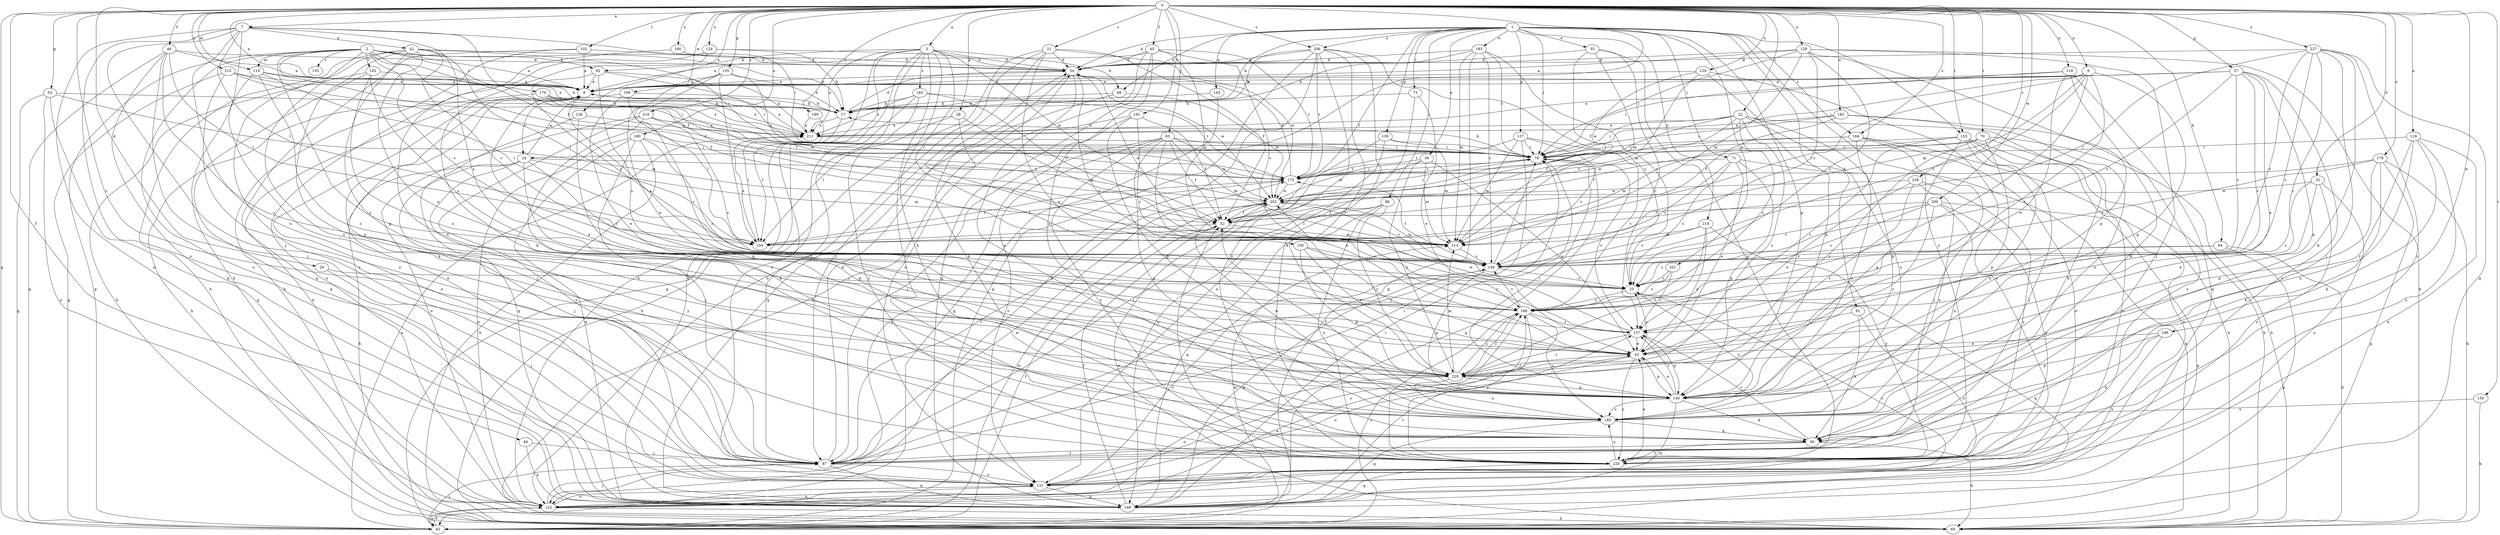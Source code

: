 strict digraph  {
0;
1;
2;
3;
6;
7;
8;
17;
21;
22;
24;
25;
26;
28;
32;
34;
35;
39;
42;
43;
45;
46;
49;
52;
53;
57;
61;
64;
68;
69;
70;
71;
73;
78;
83;
86;
87;
91;
92;
95;
102;
104;
110;
113;
118;
119;
120;
122;
124;
126;
129;
131;
135;
137;
139;
140;
143;
149;
150;
153;
155;
156;
157;
160;
164;
165;
166;
170;
175;
178;
180;
182;
183;
185;
189;
191;
192;
194;
196;
199;
200;
201;
202;
206;
211;
215;
216;
218;
220;
227;
228;
229;
0 -> 3  [label=a];
0 -> 6  [label=a];
0 -> 7  [label=a];
0 -> 8  [label=a];
0 -> 21  [label=c];
0 -> 22  [label=c];
0 -> 24  [label=c];
0 -> 26  [label=d];
0 -> 28  [label=d];
0 -> 32  [label=d];
0 -> 45  [label=f];
0 -> 46  [label=f];
0 -> 49  [label=f];
0 -> 53  [label=g];
0 -> 57  [label=g];
0 -> 61  [label=g];
0 -> 64  [label=h];
0 -> 70  [label=i];
0 -> 83  [label=j];
0 -> 102  [label=l];
0 -> 110  [label=m];
0 -> 118  [label=n];
0 -> 119  [label=n];
0 -> 120  [label=n];
0 -> 124  [label=o];
0 -> 126  [label=o];
0 -> 129  [label=o];
0 -> 135  [label=p];
0 -> 150  [label=r];
0 -> 153  [label=r];
0 -> 160  [label=s];
0 -> 164  [label=s];
0 -> 178  [label=u];
0 -> 180  [label=u];
0 -> 182  [label=u];
0 -> 189  [label=v];
0 -> 191  [label=v];
0 -> 196  [label=w];
0 -> 199  [label=w];
0 -> 200  [label=w];
0 -> 206  [label=x];
0 -> 215  [label=y];
0 -> 216  [label=y];
0 -> 227  [label=z];
0 -> 228  [label=z];
0 -> 229  [label=z];
1 -> 17  [label=b];
1 -> 34  [label=d];
1 -> 35  [label=e];
1 -> 39  [label=e];
1 -> 52  [label=f];
1 -> 68  [label=h];
1 -> 71  [label=i];
1 -> 73  [label=i];
1 -> 78  [label=i];
1 -> 86  [label=j];
1 -> 91  [label=k];
1 -> 137  [label=p];
1 -> 139  [label=p];
1 -> 140  [label=p];
1 -> 143  [label=q];
1 -> 153  [label=r];
1 -> 164  [label=s];
1 -> 183  [label=u];
1 -> 201  [label=w];
1 -> 206  [label=x];
1 -> 218  [label=y];
1 -> 220  [label=y];
2 -> 8  [label=a];
2 -> 17  [label=b];
2 -> 52  [label=f];
2 -> 61  [label=g];
2 -> 92  [label=k];
2 -> 110  [label=m];
2 -> 131  [label=o];
2 -> 155  [label=r];
2 -> 170  [label=t];
2 -> 175  [label=t];
2 -> 185  [label=u];
2 -> 192  [label=v];
2 -> 194  [label=v];
2 -> 211  [label=x];
2 -> 229  [label=z];
3 -> 34  [label=d];
3 -> 68  [label=h];
3 -> 87  [label=j];
3 -> 92  [label=k];
3 -> 95  [label=k];
3 -> 122  [label=n];
3 -> 131  [label=o];
3 -> 149  [label=q];
3 -> 156  [label=r];
3 -> 165  [label=s];
3 -> 202  [label=w];
3 -> 211  [label=x];
3 -> 220  [label=y];
6 -> 8  [label=a];
6 -> 78  [label=i];
6 -> 104  [label=l];
6 -> 113  [label=m];
6 -> 140  [label=p];
6 -> 157  [label=r];
6 -> 166  [label=s];
6 -> 194  [label=v];
7 -> 42  [label=e];
7 -> 52  [label=f];
7 -> 69  [label=h];
7 -> 78  [label=i];
7 -> 87  [label=j];
7 -> 104  [label=l];
7 -> 122  [label=n];
7 -> 131  [label=o];
7 -> 166  [label=s];
7 -> 185  [label=u];
8 -> 17  [label=b];
8 -> 24  [label=c];
8 -> 131  [label=o];
8 -> 211  [label=x];
17 -> 34  [label=d];
17 -> 104  [label=l];
17 -> 211  [label=x];
21 -> 34  [label=d];
21 -> 43  [label=e];
21 -> 52  [label=f];
21 -> 61  [label=g];
21 -> 87  [label=j];
21 -> 122  [label=n];
21 -> 202  [label=w];
22 -> 52  [label=f];
22 -> 78  [label=i];
22 -> 95  [label=k];
22 -> 140  [label=p];
22 -> 166  [label=s];
22 -> 175  [label=t];
22 -> 185  [label=u];
22 -> 211  [label=x];
22 -> 229  [label=z];
24 -> 8  [label=a];
24 -> 25  [label=c];
24 -> 69  [label=h];
24 -> 87  [label=j];
24 -> 113  [label=m];
24 -> 140  [label=p];
24 -> 175  [label=t];
24 -> 220  [label=y];
25 -> 8  [label=a];
25 -> 149  [label=q];
25 -> 166  [label=s];
26 -> 25  [label=c];
26 -> 87  [label=j];
28 -> 104  [label=l];
28 -> 113  [label=m];
28 -> 194  [label=v];
28 -> 211  [label=x];
32 -> 43  [label=e];
32 -> 131  [label=o];
32 -> 166  [label=s];
32 -> 202  [label=w];
32 -> 220  [label=y];
34 -> 8  [label=a];
34 -> 95  [label=k];
34 -> 166  [label=s];
34 -> 185  [label=u];
34 -> 202  [label=w];
35 -> 34  [label=d];
35 -> 52  [label=f];
35 -> 113  [label=m];
35 -> 157  [label=r];
35 -> 220  [label=y];
39 -> 43  [label=e];
39 -> 113  [label=m];
39 -> 175  [label=t];
39 -> 202  [label=w];
39 -> 229  [label=z];
42 -> 34  [label=d];
42 -> 43  [label=e];
42 -> 69  [label=h];
42 -> 78  [label=i];
42 -> 104  [label=l];
42 -> 131  [label=o];
42 -> 140  [label=p];
42 -> 185  [label=u];
42 -> 194  [label=v];
43 -> 25  [label=c];
43 -> 131  [label=o];
43 -> 140  [label=p];
43 -> 220  [label=y];
43 -> 229  [label=z];
45 -> 8  [label=a];
45 -> 34  [label=d];
45 -> 113  [label=m];
45 -> 131  [label=o];
45 -> 140  [label=p];
45 -> 149  [label=q];
45 -> 175  [label=t];
45 -> 194  [label=v];
46 -> 8  [label=a];
46 -> 34  [label=d];
46 -> 61  [label=g];
46 -> 87  [label=j];
46 -> 104  [label=l];
46 -> 149  [label=q];
46 -> 229  [label=z];
49 -> 87  [label=j];
49 -> 149  [label=q];
52 -> 104  [label=l];
52 -> 113  [label=m];
53 -> 17  [label=b];
53 -> 61  [label=g];
53 -> 113  [label=m];
53 -> 122  [label=n];
53 -> 149  [label=q];
57 -> 8  [label=a];
57 -> 25  [label=c];
57 -> 43  [label=e];
57 -> 131  [label=o];
57 -> 140  [label=p];
57 -> 166  [label=s];
57 -> 194  [label=v];
57 -> 211  [label=x];
61 -> 52  [label=f];
61 -> 87  [label=j];
61 -> 113  [label=m];
61 -> 122  [label=n];
61 -> 166  [label=s];
61 -> 202  [label=w];
61 -> 211  [label=x];
64 -> 25  [label=c];
64 -> 61  [label=g];
64 -> 69  [label=h];
64 -> 194  [label=v];
68 -> 17  [label=b];
68 -> 149  [label=q];
68 -> 202  [label=w];
69 -> 34  [label=d];
69 -> 202  [label=w];
70 -> 52  [label=f];
70 -> 69  [label=h];
70 -> 78  [label=i];
70 -> 122  [label=n];
70 -> 140  [label=p];
70 -> 229  [label=z];
71 -> 25  [label=c];
71 -> 43  [label=e];
71 -> 69  [label=h];
71 -> 140  [label=p];
71 -> 175  [label=t];
71 -> 194  [label=v];
73 -> 17  [label=b];
73 -> 43  [label=e];
73 -> 131  [label=o];
78 -> 17  [label=b];
78 -> 149  [label=q];
78 -> 157  [label=r];
78 -> 175  [label=t];
83 -> 43  [label=e];
83 -> 52  [label=f];
83 -> 78  [label=i];
83 -> 113  [label=m];
83 -> 122  [label=n];
83 -> 131  [label=o];
83 -> 185  [label=u];
83 -> 202  [label=w];
83 -> 220  [label=y];
86 -> 52  [label=f];
86 -> 104  [label=l];
86 -> 149  [label=q];
86 -> 220  [label=y];
86 -> 229  [label=z];
87 -> 8  [label=a];
87 -> 34  [label=d];
87 -> 78  [label=i];
87 -> 131  [label=o];
87 -> 149  [label=q];
87 -> 175  [label=t];
87 -> 202  [label=w];
91 -> 95  [label=k];
91 -> 131  [label=o];
91 -> 157  [label=r];
92 -> 8  [label=a];
92 -> 78  [label=i];
92 -> 166  [label=s];
92 -> 194  [label=v];
92 -> 211  [label=x];
95 -> 69  [label=h];
95 -> 87  [label=j];
95 -> 157  [label=r];
95 -> 220  [label=y];
102 -> 8  [label=a];
102 -> 34  [label=d];
102 -> 69  [label=h];
102 -> 149  [label=q];
104 -> 175  [label=t];
104 -> 211  [label=x];
110 -> 8  [label=a];
110 -> 78  [label=i];
110 -> 95  [label=k];
110 -> 104  [label=l];
110 -> 229  [label=z];
113 -> 34  [label=d];
113 -> 194  [label=v];
118 -> 8  [label=a];
118 -> 43  [label=e];
118 -> 78  [label=i];
118 -> 95  [label=k];
118 -> 149  [label=q];
119 -> 78  [label=i];
119 -> 95  [label=k];
119 -> 122  [label=n];
119 -> 185  [label=u];
119 -> 220  [label=y];
119 -> 229  [label=z];
120 -> 8  [label=a];
120 -> 113  [label=m];
120 -> 131  [label=o];
120 -> 140  [label=p];
120 -> 202  [label=w];
122 -> 8  [label=a];
122 -> 25  [label=c];
122 -> 43  [label=e];
122 -> 61  [label=g];
122 -> 69  [label=h];
122 -> 87  [label=j];
122 -> 131  [label=o];
122 -> 194  [label=v];
124 -> 17  [label=b];
124 -> 34  [label=d];
124 -> 95  [label=k];
124 -> 122  [label=n];
126 -> 140  [label=p];
126 -> 149  [label=q];
126 -> 211  [label=x];
129 -> 8  [label=a];
129 -> 25  [label=c];
129 -> 34  [label=d];
129 -> 69  [label=h];
129 -> 78  [label=i];
129 -> 87  [label=j];
129 -> 113  [label=m];
129 -> 140  [label=p];
129 -> 194  [label=v];
131 -> 122  [label=n];
131 -> 149  [label=q];
131 -> 166  [label=s];
135 -> 8  [label=a];
135 -> 17  [label=b];
135 -> 43  [label=e];
135 -> 104  [label=l];
135 -> 157  [label=r];
135 -> 175  [label=t];
137 -> 78  [label=i];
137 -> 87  [label=j];
137 -> 113  [label=m];
137 -> 166  [label=s];
137 -> 175  [label=t];
137 -> 194  [label=v];
139 -> 78  [label=i];
139 -> 87  [label=j];
139 -> 113  [label=m];
139 -> 149  [label=q];
140 -> 43  [label=e];
140 -> 78  [label=i];
140 -> 95  [label=k];
140 -> 149  [label=q];
140 -> 157  [label=r];
140 -> 185  [label=u];
143 -> 17  [label=b];
143 -> 61  [label=g];
149 -> 52  [label=f];
149 -> 78  [label=i];
149 -> 157  [label=r];
150 -> 69  [label=h];
150 -> 185  [label=u];
153 -> 69  [label=h];
153 -> 78  [label=i];
153 -> 87  [label=j];
153 -> 113  [label=m];
153 -> 131  [label=o];
153 -> 140  [label=p];
153 -> 157  [label=r];
153 -> 185  [label=u];
156 -> 43  [label=e];
156 -> 140  [label=p];
156 -> 157  [label=r];
156 -> 194  [label=v];
157 -> 43  [label=e];
157 -> 140  [label=p];
157 -> 202  [label=w];
157 -> 229  [label=z];
160 -> 34  [label=d];
160 -> 185  [label=u];
164 -> 69  [label=h];
164 -> 78  [label=i];
164 -> 87  [label=j];
164 -> 131  [label=o];
164 -> 185  [label=u];
164 -> 202  [label=w];
165 -> 17  [label=b];
165 -> 52  [label=f];
165 -> 69  [label=h];
165 -> 175  [label=t];
165 -> 211  [label=x];
165 -> 220  [label=y];
166 -> 157  [label=r];
166 -> 185  [label=u];
166 -> 194  [label=v];
166 -> 220  [label=y];
166 -> 229  [label=z];
170 -> 17  [label=b];
170 -> 69  [label=h];
170 -> 78  [label=i];
170 -> 202  [label=w];
170 -> 211  [label=x];
175 -> 34  [label=d];
175 -> 78  [label=i];
175 -> 104  [label=l];
175 -> 202  [label=w];
178 -> 61  [label=g];
178 -> 69  [label=h];
178 -> 95  [label=k];
178 -> 140  [label=p];
178 -> 175  [label=t];
178 -> 194  [label=v];
180 -> 69  [label=h];
180 -> 78  [label=i];
180 -> 87  [label=j];
180 -> 122  [label=n];
180 -> 149  [label=q];
180 -> 166  [label=s];
182 -> 52  [label=f];
182 -> 78  [label=i];
182 -> 185  [label=u];
182 -> 211  [label=x];
182 -> 220  [label=y];
183 -> 17  [label=b];
183 -> 25  [label=c];
183 -> 34  [label=d];
183 -> 61  [label=g];
183 -> 78  [label=i];
183 -> 113  [label=m];
183 -> 194  [label=v];
185 -> 25  [label=c];
185 -> 52  [label=f];
185 -> 95  [label=k];
185 -> 149  [label=q];
185 -> 202  [label=w];
189 -> 104  [label=l];
189 -> 211  [label=x];
191 -> 25  [label=c];
191 -> 52  [label=f];
191 -> 87  [label=j];
191 -> 140  [label=p];
191 -> 211  [label=x];
192 -> 8  [label=a];
192 -> 69  [label=h];
192 -> 149  [label=q];
192 -> 166  [label=s];
192 -> 229  [label=z];
194 -> 25  [label=c];
194 -> 78  [label=i];
194 -> 140  [label=p];
194 -> 149  [label=q];
194 -> 175  [label=t];
194 -> 202  [label=w];
196 -> 43  [label=e];
196 -> 95  [label=k];
196 -> 131  [label=o];
196 -> 140  [label=p];
199 -> 17  [label=b];
199 -> 43  [label=e];
199 -> 87  [label=j];
199 -> 104  [label=l];
200 -> 25  [label=c];
200 -> 52  [label=f];
200 -> 61  [label=g];
200 -> 185  [label=u];
200 -> 194  [label=v];
200 -> 220  [label=y];
200 -> 229  [label=z];
201 -> 25  [label=c];
201 -> 157  [label=r];
201 -> 166  [label=s];
202 -> 52  [label=f];
202 -> 78  [label=i];
202 -> 194  [label=v];
206 -> 17  [label=b];
206 -> 25  [label=c];
206 -> 34  [label=d];
206 -> 61  [label=g];
206 -> 95  [label=k];
206 -> 122  [label=n];
206 -> 175  [label=t];
206 -> 220  [label=y];
206 -> 229  [label=z];
211 -> 8  [label=a];
211 -> 78  [label=i];
215 -> 8  [label=a];
215 -> 17  [label=b];
215 -> 52  [label=f];
215 -> 61  [label=g];
215 -> 220  [label=y];
216 -> 95  [label=k];
216 -> 122  [label=n];
216 -> 131  [label=o];
216 -> 166  [label=s];
216 -> 175  [label=t];
216 -> 211  [label=x];
218 -> 43  [label=e];
218 -> 113  [label=m];
218 -> 194  [label=v];
218 -> 220  [label=y];
218 -> 229  [label=z];
220 -> 43  [label=e];
220 -> 52  [label=f];
220 -> 149  [label=q];
220 -> 166  [label=s];
220 -> 185  [label=u];
227 -> 25  [label=c];
227 -> 34  [label=d];
227 -> 87  [label=j];
227 -> 95  [label=k];
227 -> 104  [label=l];
227 -> 149  [label=q];
227 -> 157  [label=r];
227 -> 166  [label=s];
227 -> 220  [label=y];
228 -> 43  [label=e];
228 -> 185  [label=u];
228 -> 202  [label=w];
228 -> 220  [label=y];
228 -> 229  [label=z];
229 -> 8  [label=a];
229 -> 113  [label=m];
229 -> 122  [label=n];
229 -> 140  [label=p];
229 -> 166  [label=s];
229 -> 185  [label=u];
}
